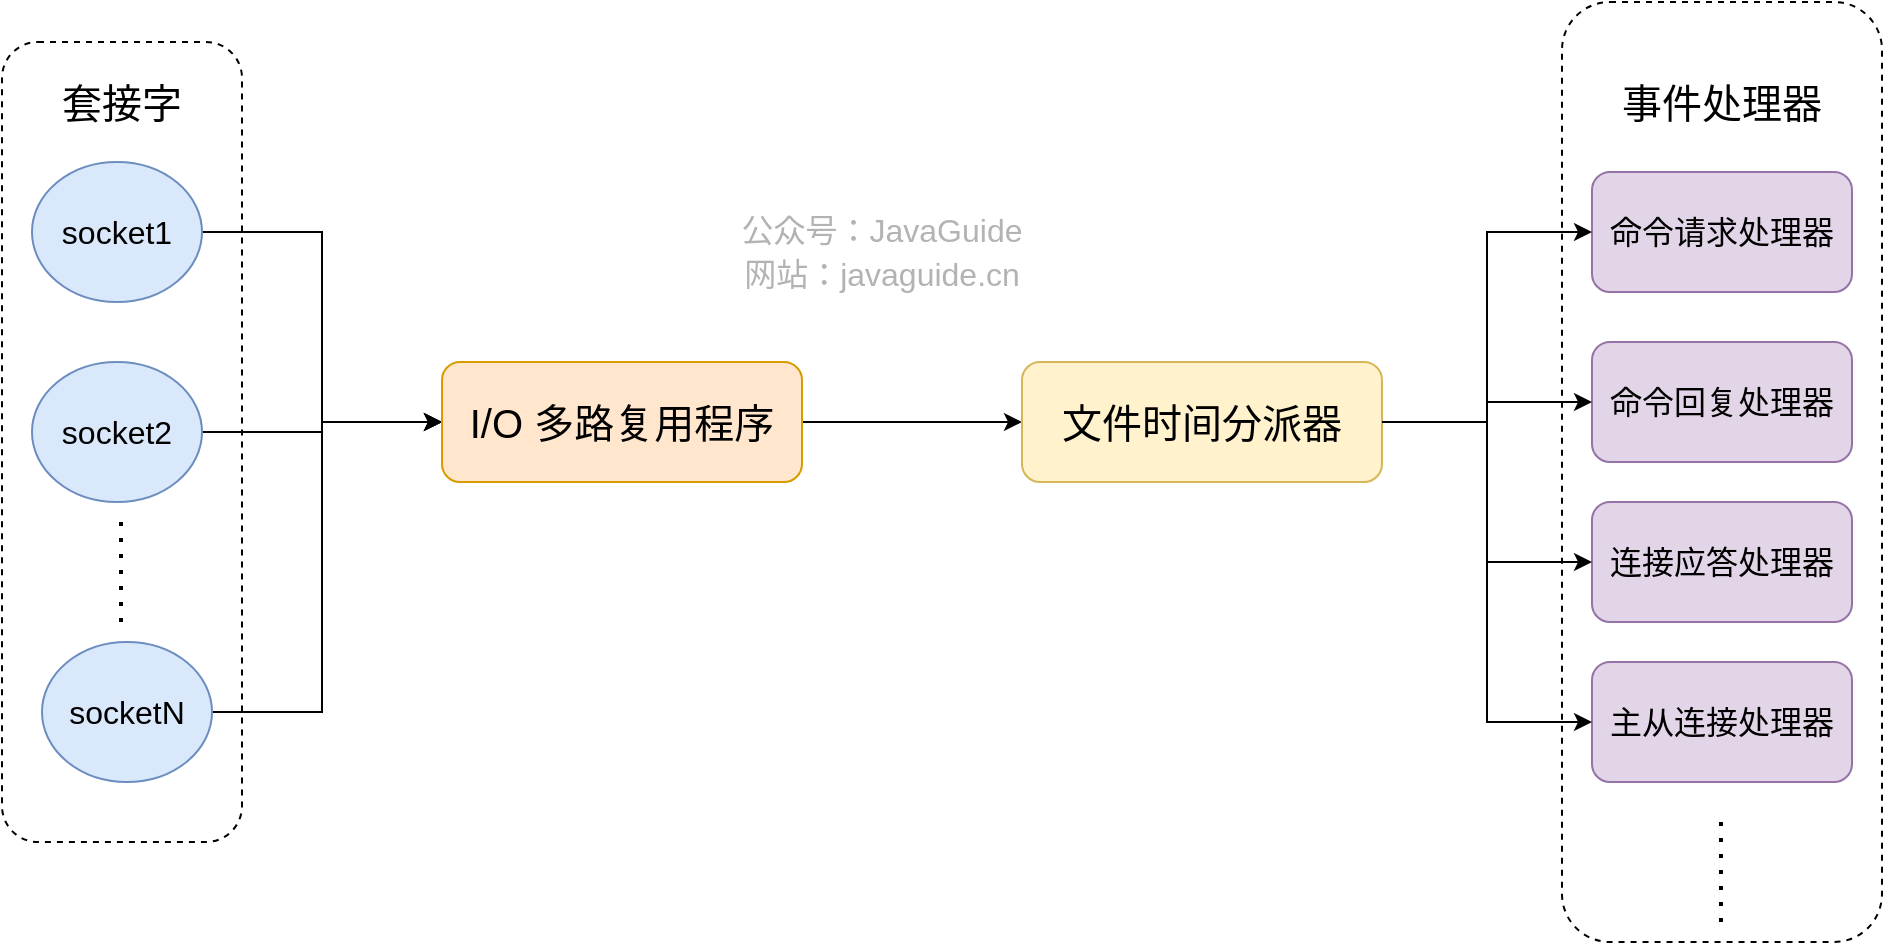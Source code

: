 <mxfile version="13.4.5" type="device"><diagram id="9BE8MdjfxC0TaVaDFPY0" name="Page-1"><mxGraphModel dx="1106" dy="997" grid="1" gridSize="10" guides="1" tooltips="1" connect="1" arrows="1" fold="1" page="1" pageScale="1" pageWidth="1169" pageHeight="1654" math="0" shadow="0"><root><mxCell id="0"/><mxCell id="1" parent="0"/><mxCell id="esjn_-PRaDdotGpB-ryK-1" value="" style="rounded=1;whiteSpace=wrap;html=1;dashed=1;" vertex="1" parent="1"><mxGeometry x="180" y="140" width="120" height="400" as="geometry"/></mxCell><mxCell id="esjn_-PRaDdotGpB-ryK-2" value="套接字" style="text;html=1;strokeColor=none;fillColor=none;align=center;verticalAlign=middle;whiteSpace=wrap;rounded=0;dashed=1;fontSize=20;" vertex="1" parent="1"><mxGeometry x="200" y="160" width="80" height="20" as="geometry"/></mxCell><mxCell id="esjn_-PRaDdotGpB-ryK-20" style="edgeStyle=orthogonalEdgeStyle;rounded=0;orthogonalLoop=1;jettySize=auto;html=1;entryX=0;entryY=0.5;entryDx=0;entryDy=0;fontSize=16;" edge="1" parent="1" source="esjn_-PRaDdotGpB-ryK-3" target="esjn_-PRaDdotGpB-ryK-7"><mxGeometry relative="1" as="geometry"/></mxCell><mxCell id="esjn_-PRaDdotGpB-ryK-3" value="socket1" style="ellipse;whiteSpace=wrap;html=1;fontSize=16;fillColor=#dae8fc;strokeColor=#6c8ebf;" vertex="1" parent="1"><mxGeometry x="195" y="200" width="85" height="70" as="geometry"/></mxCell><mxCell id="esjn_-PRaDdotGpB-ryK-21" style="edgeStyle=orthogonalEdgeStyle;rounded=0;orthogonalLoop=1;jettySize=auto;html=1;entryX=0;entryY=0.5;entryDx=0;entryDy=0;fontSize=16;" edge="1" parent="1" source="esjn_-PRaDdotGpB-ryK-4" target="esjn_-PRaDdotGpB-ryK-7"><mxGeometry relative="1" as="geometry"/></mxCell><mxCell id="esjn_-PRaDdotGpB-ryK-4" value="socket2" style="ellipse;whiteSpace=wrap;html=1;fontSize=16;fillColor=#dae8fc;strokeColor=#6c8ebf;" vertex="1" parent="1"><mxGeometry x="195" y="300" width="85" height="70" as="geometry"/></mxCell><mxCell id="esjn_-PRaDdotGpB-ryK-22" style="edgeStyle=orthogonalEdgeStyle;rounded=0;orthogonalLoop=1;jettySize=auto;html=1;fontSize=16;" edge="1" parent="1" source="esjn_-PRaDdotGpB-ryK-5"><mxGeometry relative="1" as="geometry"><mxPoint x="400" y="330" as="targetPoint"/><Array as="points"><mxPoint x="340" y="475"/><mxPoint x="340" y="330"/></Array></mxGeometry></mxCell><mxCell id="esjn_-PRaDdotGpB-ryK-5" value="socketN" style="ellipse;whiteSpace=wrap;html=1;fontSize=16;fillColor=#dae8fc;strokeColor=#6c8ebf;" vertex="1" parent="1"><mxGeometry x="200" y="440" width="85" height="70" as="geometry"/></mxCell><mxCell id="esjn_-PRaDdotGpB-ryK-6" value="" style="endArrow=none;dashed=1;html=1;dashPattern=1 3;strokeWidth=2;fontSize=20;" edge="1" parent="1"><mxGeometry width="50" height="50" relative="1" as="geometry"><mxPoint x="239.5" y="430" as="sourcePoint"/><mxPoint x="239.5" y="380" as="targetPoint"/></mxGeometry></mxCell><mxCell id="esjn_-PRaDdotGpB-ryK-23" style="edgeStyle=orthogonalEdgeStyle;rounded=0;orthogonalLoop=1;jettySize=auto;html=1;entryX=0;entryY=0.5;entryDx=0;entryDy=0;fontSize=16;" edge="1" parent="1" source="esjn_-PRaDdotGpB-ryK-7" target="esjn_-PRaDdotGpB-ryK-8"><mxGeometry relative="1" as="geometry"/></mxCell><mxCell id="esjn_-PRaDdotGpB-ryK-7" value="I/O 多路复用程序" style="rounded=1;whiteSpace=wrap;html=1;fontSize=20;fillColor=#ffe6cc;strokeColor=#d79b00;" vertex="1" parent="1"><mxGeometry x="400" y="300" width="180" height="60" as="geometry"/></mxCell><mxCell id="esjn_-PRaDdotGpB-ryK-8" value="文件时间分派器" style="rounded=1;whiteSpace=wrap;html=1;fontSize=20;fillColor=#fff2cc;strokeColor=#d6b656;" vertex="1" parent="1"><mxGeometry x="690" y="300" width="180" height="60" as="geometry"/></mxCell><mxCell id="esjn_-PRaDdotGpB-ryK-9" value="" style="rounded=1;whiteSpace=wrap;html=1;dashed=1;" vertex="1" parent="1"><mxGeometry x="960" y="120" width="160" height="470" as="geometry"/></mxCell><mxCell id="esjn_-PRaDdotGpB-ryK-10" value="事件处理器" style="text;html=1;strokeColor=none;fillColor=none;align=center;verticalAlign=middle;whiteSpace=wrap;rounded=0;dashed=1;fontSize=20;" vertex="1" parent="1"><mxGeometry x="985" y="160" width="110" height="20" as="geometry"/></mxCell><mxCell id="esjn_-PRaDdotGpB-ryK-14" value="" style="endArrow=none;dashed=1;html=1;dashPattern=1 3;strokeWidth=2;fontSize=20;" edge="1" parent="1"><mxGeometry width="50" height="50" relative="1" as="geometry"><mxPoint x="1039.5" y="580" as="sourcePoint"/><mxPoint x="1039.5" y="530" as="targetPoint"/></mxGeometry></mxCell><mxCell id="esjn_-PRaDdotGpB-ryK-15" value="命令请求处理器" style="rounded=1;whiteSpace=wrap;html=1;fontSize=16;fillColor=#e1d5e7;strokeColor=#9673a6;" vertex="1" parent="1"><mxGeometry x="975" y="205" width="130" height="60" as="geometry"/></mxCell><mxCell id="esjn_-PRaDdotGpB-ryK-16" value="命令回复处理器" style="rounded=1;whiteSpace=wrap;html=1;fontSize=16;fillColor=#e1d5e7;strokeColor=#9673a6;" vertex="1" parent="1"><mxGeometry x="975" y="290" width="130" height="60" as="geometry"/></mxCell><mxCell id="esjn_-PRaDdotGpB-ryK-17" value="连接应答处理器" style="rounded=1;whiteSpace=wrap;html=1;fontSize=16;fillColor=#e1d5e7;strokeColor=#9673a6;" vertex="1" parent="1"><mxGeometry x="975" y="370" width="130" height="60" as="geometry"/></mxCell><mxCell id="esjn_-PRaDdotGpB-ryK-18" value="主从连接处理器" style="rounded=1;whiteSpace=wrap;html=1;fontSize=16;fillColor=#e1d5e7;strokeColor=#9673a6;" vertex="1" parent="1"><mxGeometry x="975" y="450" width="130" height="60" as="geometry"/></mxCell><mxCell id="esjn_-PRaDdotGpB-ryK-24" style="edgeStyle=orthogonalEdgeStyle;rounded=0;orthogonalLoop=1;jettySize=auto;html=1;entryX=0;entryY=0.5;entryDx=0;entryDy=0;fontSize=16;" edge="1" parent="1" source="esjn_-PRaDdotGpB-ryK-8" target="esjn_-PRaDdotGpB-ryK-15"><mxGeometry relative="1" as="geometry"/></mxCell><mxCell id="esjn_-PRaDdotGpB-ryK-25" style="edgeStyle=orthogonalEdgeStyle;rounded=0;orthogonalLoop=1;jettySize=auto;html=1;entryX=0;entryY=0.5;entryDx=0;entryDy=0;fontSize=16;" edge="1" parent="1" source="esjn_-PRaDdotGpB-ryK-8" target="esjn_-PRaDdotGpB-ryK-16"><mxGeometry relative="1" as="geometry"/></mxCell><mxCell id="esjn_-PRaDdotGpB-ryK-26" style="edgeStyle=orthogonalEdgeStyle;rounded=0;orthogonalLoop=1;jettySize=auto;html=1;entryX=0;entryY=0.5;entryDx=0;entryDy=0;fontSize=16;" edge="1" parent="1" source="esjn_-PRaDdotGpB-ryK-8" target="esjn_-PRaDdotGpB-ryK-17"><mxGeometry relative="1" as="geometry"/></mxCell><mxCell id="esjn_-PRaDdotGpB-ryK-27" style="edgeStyle=orthogonalEdgeStyle;rounded=0;orthogonalLoop=1;jettySize=auto;html=1;entryX=0;entryY=0.5;entryDx=0;entryDy=0;fontSize=16;" edge="1" parent="1" source="esjn_-PRaDdotGpB-ryK-8" target="esjn_-PRaDdotGpB-ryK-18"><mxGeometry relative="1" as="geometry"/></mxCell><mxCell id="esjn_-PRaDdotGpB-ryK-28" value="&lt;font style=&quot;font-size: 16px&quot;&gt;公众号：JavaGuide&lt;br&gt;网站：javaguide.cn&lt;/font&gt;" style="text;html=1;strokeColor=none;fillColor=none;align=center;verticalAlign=middle;whiteSpace=wrap;rounded=0;labelBackgroundColor=none;fontSize=18;fontColor=#B3B3B3;rotation=0;sketch=0;shadow=0;" vertex="1" parent="1"><mxGeometry x="530" y="240" width="180" height="10" as="geometry"/></mxCell></root></mxGraphModel></diagram></mxfile>
